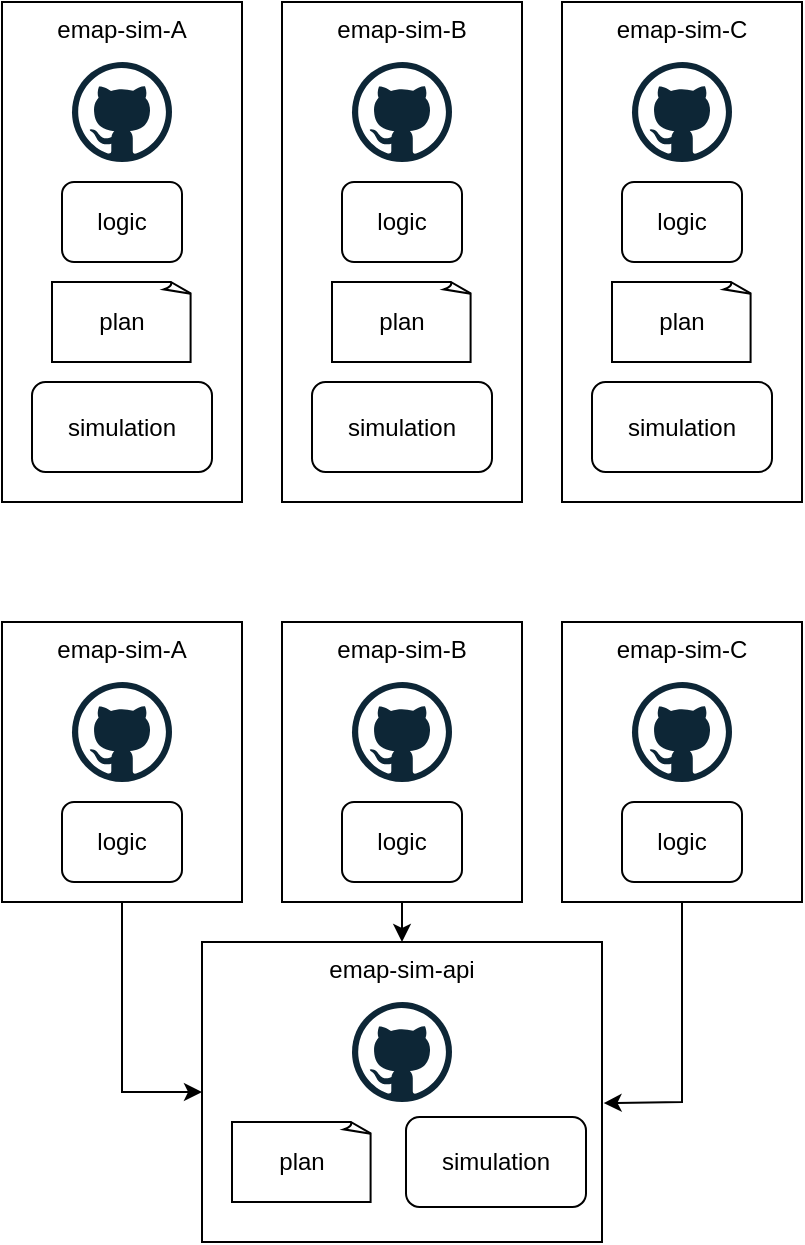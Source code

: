 <mxfile version="21.7.2" type="github">
  <diagram name="ページ1" id="UMtszhOygfkxLs8BwPJY">
    <mxGraphModel dx="1633" dy="1044" grid="1" gridSize="10" guides="1" tooltips="1" connect="1" arrows="1" fold="1" page="1" pageScale="1" pageWidth="827" pageHeight="1169" math="0" shadow="0">
      <root>
        <mxCell id="0" />
        <mxCell id="1" parent="0" />
        <mxCell id="95vsthz-XC4cYacBz2G0-1" value="emap-sim-A" style="rounded=0;whiteSpace=wrap;html=1;verticalAlign=top;" vertex="1" parent="1">
          <mxGeometry x="80" y="40" width="120" height="250" as="geometry" />
        </mxCell>
        <mxCell id="95vsthz-XC4cYacBz2G0-2" value="" style="dashed=0;outlineConnect=0;html=1;align=center;labelPosition=center;verticalLabelPosition=bottom;verticalAlign=top;shape=mxgraph.weblogos.github" vertex="1" parent="1">
          <mxGeometry x="115" y="70" width="50" height="50" as="geometry" />
        </mxCell>
        <mxCell id="95vsthz-XC4cYacBz2G0-3" value="plan" style="whiteSpace=wrap;html=1;shape=mxgraph.basic.document" vertex="1" parent="1">
          <mxGeometry x="105" y="180" width="70" height="40" as="geometry" />
        </mxCell>
        <mxCell id="95vsthz-XC4cYacBz2G0-14" value="simulation" style="rounded=1;whiteSpace=wrap;html=1;" vertex="1" parent="1">
          <mxGeometry x="95" y="230" width="90" height="45" as="geometry" />
        </mxCell>
        <mxCell id="95vsthz-XC4cYacBz2G0-35" value="logic" style="rounded=1;whiteSpace=wrap;html=1;" vertex="1" parent="1">
          <mxGeometry x="110" y="130" width="60" height="40" as="geometry" />
        </mxCell>
        <mxCell id="95vsthz-XC4cYacBz2G0-36" value="emap-sim-B" style="rounded=0;whiteSpace=wrap;html=1;verticalAlign=top;" vertex="1" parent="1">
          <mxGeometry x="220" y="40" width="120" height="250" as="geometry" />
        </mxCell>
        <mxCell id="95vsthz-XC4cYacBz2G0-37" value="" style="dashed=0;outlineConnect=0;html=1;align=center;labelPosition=center;verticalLabelPosition=bottom;verticalAlign=top;shape=mxgraph.weblogos.github" vertex="1" parent="1">
          <mxGeometry x="255" y="70" width="50" height="50" as="geometry" />
        </mxCell>
        <mxCell id="95vsthz-XC4cYacBz2G0-38" value="plan" style="whiteSpace=wrap;html=1;shape=mxgraph.basic.document" vertex="1" parent="1">
          <mxGeometry x="245" y="180" width="70" height="40" as="geometry" />
        </mxCell>
        <mxCell id="95vsthz-XC4cYacBz2G0-39" value="simulation" style="rounded=1;whiteSpace=wrap;html=1;" vertex="1" parent="1">
          <mxGeometry x="235" y="230" width="90" height="45" as="geometry" />
        </mxCell>
        <mxCell id="95vsthz-XC4cYacBz2G0-40" value="logic" style="rounded=1;whiteSpace=wrap;html=1;" vertex="1" parent="1">
          <mxGeometry x="250" y="130" width="60" height="40" as="geometry" />
        </mxCell>
        <mxCell id="95vsthz-XC4cYacBz2G0-41" value="emap-sim-C" style="rounded=0;whiteSpace=wrap;html=1;verticalAlign=top;" vertex="1" parent="1">
          <mxGeometry x="360" y="40" width="120" height="250" as="geometry" />
        </mxCell>
        <mxCell id="95vsthz-XC4cYacBz2G0-42" value="" style="dashed=0;outlineConnect=0;html=1;align=center;labelPosition=center;verticalLabelPosition=bottom;verticalAlign=top;shape=mxgraph.weblogos.github" vertex="1" parent="1">
          <mxGeometry x="395" y="70" width="50" height="50" as="geometry" />
        </mxCell>
        <mxCell id="95vsthz-XC4cYacBz2G0-43" value="plan" style="whiteSpace=wrap;html=1;shape=mxgraph.basic.document" vertex="1" parent="1">
          <mxGeometry x="385" y="180" width="70" height="40" as="geometry" />
        </mxCell>
        <mxCell id="95vsthz-XC4cYacBz2G0-44" value="simulation" style="rounded=1;whiteSpace=wrap;html=1;" vertex="1" parent="1">
          <mxGeometry x="375" y="230" width="90" height="45" as="geometry" />
        </mxCell>
        <mxCell id="95vsthz-XC4cYacBz2G0-45" value="logic" style="rounded=1;whiteSpace=wrap;html=1;" vertex="1" parent="1">
          <mxGeometry x="390" y="130" width="60" height="40" as="geometry" />
        </mxCell>
        <mxCell id="95vsthz-XC4cYacBz2G0-61" value="emap-sim-A" style="rounded=0;whiteSpace=wrap;html=1;verticalAlign=top;" vertex="1" parent="1">
          <mxGeometry x="80" y="350" width="120" height="140" as="geometry" />
        </mxCell>
        <mxCell id="95vsthz-XC4cYacBz2G0-62" value="" style="dashed=0;outlineConnect=0;html=1;align=center;labelPosition=center;verticalLabelPosition=bottom;verticalAlign=top;shape=mxgraph.weblogos.github" vertex="1" parent="1">
          <mxGeometry x="115" y="380" width="50" height="50" as="geometry" />
        </mxCell>
        <mxCell id="95vsthz-XC4cYacBz2G0-65" value="logic" style="rounded=1;whiteSpace=wrap;html=1;" vertex="1" parent="1">
          <mxGeometry x="110" y="440" width="60" height="40" as="geometry" />
        </mxCell>
        <mxCell id="95vsthz-XC4cYacBz2G0-66" value="emap-sim-B" style="rounded=0;whiteSpace=wrap;html=1;verticalAlign=top;" vertex="1" parent="1">
          <mxGeometry x="220" y="350" width="120" height="140" as="geometry" />
        </mxCell>
        <mxCell id="95vsthz-XC4cYacBz2G0-67" value="" style="dashed=0;outlineConnect=0;html=1;align=center;labelPosition=center;verticalLabelPosition=bottom;verticalAlign=top;shape=mxgraph.weblogos.github" vertex="1" parent="1">
          <mxGeometry x="255" y="380" width="50" height="50" as="geometry" />
        </mxCell>
        <mxCell id="95vsthz-XC4cYacBz2G0-70" value="logic" style="rounded=1;whiteSpace=wrap;html=1;" vertex="1" parent="1">
          <mxGeometry x="250" y="440" width="60" height="40" as="geometry" />
        </mxCell>
        <mxCell id="95vsthz-XC4cYacBz2G0-71" value="emap-sim-C" style="rounded=0;whiteSpace=wrap;html=1;verticalAlign=top;" vertex="1" parent="1">
          <mxGeometry x="360" y="350" width="120" height="140" as="geometry" />
        </mxCell>
        <mxCell id="95vsthz-XC4cYacBz2G0-72" value="" style="dashed=0;outlineConnect=0;html=1;align=center;labelPosition=center;verticalLabelPosition=bottom;verticalAlign=top;shape=mxgraph.weblogos.github" vertex="1" parent="1">
          <mxGeometry x="395" y="380" width="50" height="50" as="geometry" />
        </mxCell>
        <mxCell id="95vsthz-XC4cYacBz2G0-75" value="logic" style="rounded=1;whiteSpace=wrap;html=1;" vertex="1" parent="1">
          <mxGeometry x="390" y="440" width="60" height="40" as="geometry" />
        </mxCell>
        <mxCell id="95vsthz-XC4cYacBz2G0-76" value="emap-sim-api" style="rounded=0;whiteSpace=wrap;html=1;verticalAlign=top;" vertex="1" parent="1">
          <mxGeometry x="180" y="510" width="200" height="150" as="geometry" />
        </mxCell>
        <mxCell id="95vsthz-XC4cYacBz2G0-77" value="" style="dashed=0;outlineConnect=0;html=1;align=center;labelPosition=center;verticalLabelPosition=bottom;verticalAlign=top;shape=mxgraph.weblogos.github" vertex="1" parent="1">
          <mxGeometry x="255" y="540" width="50" height="50" as="geometry" />
        </mxCell>
        <mxCell id="95vsthz-XC4cYacBz2G0-79" value="plan" style="whiteSpace=wrap;html=1;shape=mxgraph.basic.document" vertex="1" parent="1">
          <mxGeometry x="195" y="600" width="70" height="40" as="geometry" />
        </mxCell>
        <mxCell id="95vsthz-XC4cYacBz2G0-80" value="simulation" style="rounded=1;whiteSpace=wrap;html=1;" vertex="1" parent="1">
          <mxGeometry x="282" y="597.5" width="90" height="45" as="geometry" />
        </mxCell>
        <mxCell id="95vsthz-XC4cYacBz2G0-81" value="" style="endArrow=classic;html=1;rounded=0;exitX=0.5;exitY=1;exitDx=0;exitDy=0;entryX=0;entryY=0.5;entryDx=0;entryDy=0;" edge="1" parent="1" source="95vsthz-XC4cYacBz2G0-61" target="95vsthz-XC4cYacBz2G0-76">
          <mxGeometry width="50" height="50" relative="1" as="geometry">
            <mxPoint x="390" y="440" as="sourcePoint" />
            <mxPoint x="440" y="390" as="targetPoint" />
            <Array as="points">
              <mxPoint x="140" y="585" />
            </Array>
          </mxGeometry>
        </mxCell>
        <mxCell id="95vsthz-XC4cYacBz2G0-82" value="" style="endArrow=classic;html=1;rounded=0;exitX=0.5;exitY=1;exitDx=0;exitDy=0;entryX=0.5;entryY=0;entryDx=0;entryDy=0;entryPerimeter=0;" edge="1" parent="1" source="95vsthz-XC4cYacBz2G0-66" target="95vsthz-XC4cYacBz2G0-76">
          <mxGeometry width="50" height="50" relative="1" as="geometry">
            <mxPoint x="390" y="440" as="sourcePoint" />
            <mxPoint x="440" y="390" as="targetPoint" />
          </mxGeometry>
        </mxCell>
        <mxCell id="95vsthz-XC4cYacBz2G0-83" value="" style="endArrow=classic;html=1;rounded=0;exitX=0.5;exitY=1;exitDx=0;exitDy=0;entryX=1.004;entryY=0.537;entryDx=0;entryDy=0;entryPerimeter=0;" edge="1" parent="1" source="95vsthz-XC4cYacBz2G0-71" target="95vsthz-XC4cYacBz2G0-76">
          <mxGeometry width="50" height="50" relative="1" as="geometry">
            <mxPoint x="400" y="560" as="sourcePoint" />
            <mxPoint x="450" y="510" as="targetPoint" />
            <Array as="points">
              <mxPoint x="420" y="590" />
            </Array>
          </mxGeometry>
        </mxCell>
      </root>
    </mxGraphModel>
  </diagram>
</mxfile>
